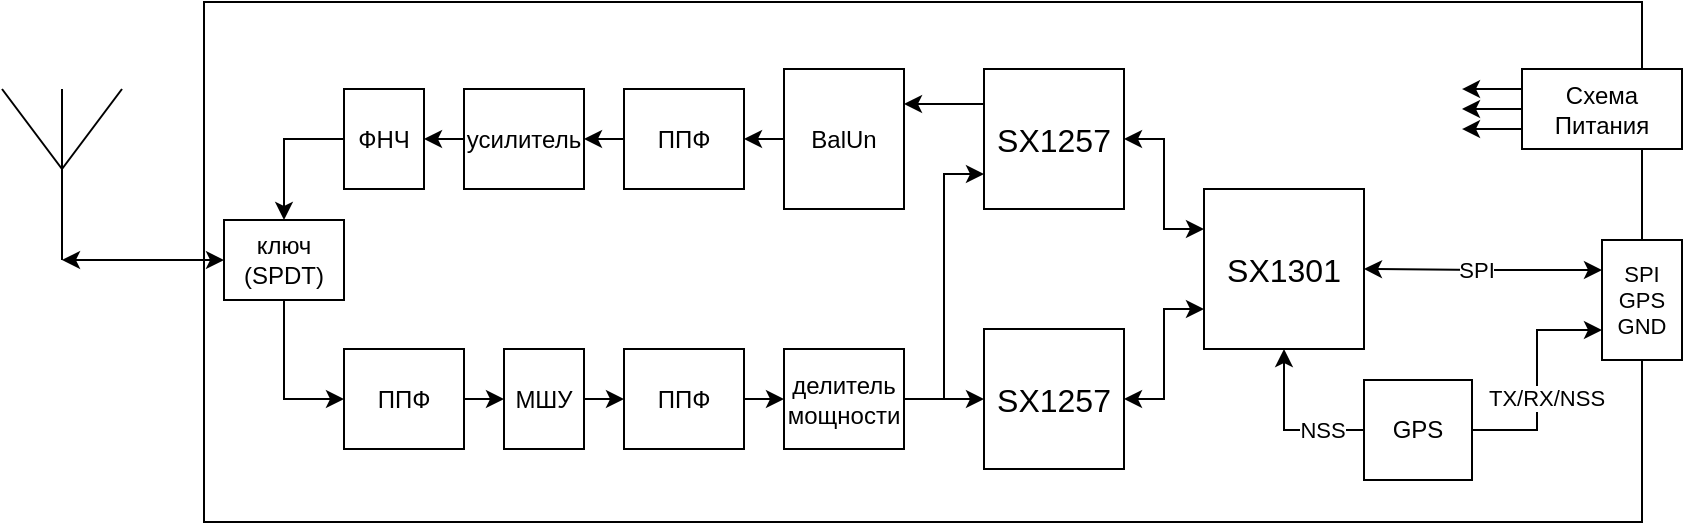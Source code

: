 <mxfile version="17.2.1" type="device"><diagram id="e5EDu2qwCBlxeK7JIWWs" name="Страница 1"><mxGraphModel dx="2207" dy="648" grid="1" gridSize="10" guides="1" tooltips="1" connect="1" arrows="1" fold="1" page="1" pageScale="1" pageWidth="1169" pageHeight="827" math="0" shadow="0"><root><mxCell id="0"/><mxCell id="1" parent="0"/><mxCell id="J1iFn9EpqeiMssthW-kF-1" value="" style="rounded=0;whiteSpace=wrap;html=1;" parent="1" vertex="1"><mxGeometry x="-939" y="370" width="719" height="260" as="geometry"/></mxCell><mxCell id="J1iFn9EpqeiMssthW-kF-2" style="edgeStyle=orthogonalEdgeStyle;rounded=0;orthogonalLoop=1;jettySize=auto;html=1;exitX=0;exitY=0.25;exitDx=0;exitDy=0;entryX=1;entryY=0.5;entryDx=0;entryDy=0;fontSize=16;startArrow=classic;startFill=1;" parent="1" source="J1iFn9EpqeiMssthW-kF-3" target="J1iFn9EpqeiMssthW-kF-5" edge="1"><mxGeometry relative="1" as="geometry"/></mxCell><mxCell id="J1iFn9EpqeiMssthW-kF-3" value="SX1301" style="whiteSpace=wrap;html=1;aspect=fixed;fontSize=16;align=center;" parent="1" vertex="1"><mxGeometry x="-439" y="463.5" width="80" height="80" as="geometry"/></mxCell><mxCell id="J1iFn9EpqeiMssthW-kF-4" style="edgeStyle=orthogonalEdgeStyle;rounded=0;orthogonalLoop=1;jettySize=auto;html=1;exitX=0;exitY=0.25;exitDx=0;exitDy=0;entryX=1;entryY=0.25;entryDx=0;entryDy=0;" parent="1" source="J1iFn9EpqeiMssthW-kF-5" target="J1iFn9EpqeiMssthW-kF-9" edge="1"><mxGeometry relative="1" as="geometry"/></mxCell><mxCell id="J1iFn9EpqeiMssthW-kF-5" value="SX1257" style="whiteSpace=wrap;html=1;aspect=fixed;fontSize=16;align=center;" parent="1" vertex="1"><mxGeometry x="-549" y="403.5" width="70" height="70" as="geometry"/></mxCell><mxCell id="J1iFn9EpqeiMssthW-kF-6" style="edgeStyle=orthogonalEdgeStyle;rounded=0;orthogonalLoop=1;jettySize=auto;html=1;exitX=1;exitY=0.5;exitDx=0;exitDy=0;entryX=0;entryY=0.75;entryDx=0;entryDy=0;fontSize=16;startArrow=classic;startFill=1;" parent="1" source="J1iFn9EpqeiMssthW-kF-7" target="J1iFn9EpqeiMssthW-kF-3" edge="1"><mxGeometry relative="1" as="geometry"/></mxCell><mxCell id="J1iFn9EpqeiMssthW-kF-7" value="SX1257" style="whiteSpace=wrap;html=1;aspect=fixed;fontSize=16;align=center;" parent="1" vertex="1"><mxGeometry x="-549" y="533.5" width="70" height="70" as="geometry"/></mxCell><mxCell id="J1iFn9EpqeiMssthW-kF-8" style="edgeStyle=orthogonalEdgeStyle;rounded=0;orthogonalLoop=1;jettySize=auto;html=1;exitX=0;exitY=0.5;exitDx=0;exitDy=0;entryX=1;entryY=0.5;entryDx=0;entryDy=0;" parent="1" source="J1iFn9EpqeiMssthW-kF-9" target="J1iFn9EpqeiMssthW-kF-11" edge="1"><mxGeometry relative="1" as="geometry"/></mxCell><mxCell id="J1iFn9EpqeiMssthW-kF-9" value="BalUn" style="rounded=0;whiteSpace=wrap;html=1;" parent="1" vertex="1"><mxGeometry x="-649" y="403.5" width="60" height="70" as="geometry"/></mxCell><mxCell id="J1iFn9EpqeiMssthW-kF-10" style="edgeStyle=orthogonalEdgeStyle;rounded=0;orthogonalLoop=1;jettySize=auto;html=1;exitX=0;exitY=0.5;exitDx=0;exitDy=0;entryX=1;entryY=0.5;entryDx=0;entryDy=0;" parent="1" source="J1iFn9EpqeiMssthW-kF-11" target="J1iFn9EpqeiMssthW-kF-13" edge="1"><mxGeometry relative="1" as="geometry"/></mxCell><mxCell id="J1iFn9EpqeiMssthW-kF-11" value="ППФ" style="rounded=0;whiteSpace=wrap;html=1;" parent="1" vertex="1"><mxGeometry x="-729" y="413.5" width="60" height="50" as="geometry"/></mxCell><mxCell id="J1iFn9EpqeiMssthW-kF-12" style="edgeStyle=orthogonalEdgeStyle;rounded=0;orthogonalLoop=1;jettySize=auto;html=1;exitX=0;exitY=0.5;exitDx=0;exitDy=0;entryX=1;entryY=0.5;entryDx=0;entryDy=0;" parent="1" source="J1iFn9EpqeiMssthW-kF-13" target="J1iFn9EpqeiMssthW-kF-15" edge="1"><mxGeometry relative="1" as="geometry"/></mxCell><mxCell id="J1iFn9EpqeiMssthW-kF-13" value="усилитель" style="rounded=0;whiteSpace=wrap;html=1;" parent="1" vertex="1"><mxGeometry x="-809" y="413.5" width="60" height="50" as="geometry"/></mxCell><mxCell id="J1iFn9EpqeiMssthW-kF-14" style="edgeStyle=orthogonalEdgeStyle;rounded=0;orthogonalLoop=1;jettySize=auto;html=1;exitX=0;exitY=0.5;exitDx=0;exitDy=0;entryX=0.5;entryY=0;entryDx=0;entryDy=0;" parent="1" source="J1iFn9EpqeiMssthW-kF-15" target="J1iFn9EpqeiMssthW-kF-27" edge="1"><mxGeometry relative="1" as="geometry"/></mxCell><mxCell id="J1iFn9EpqeiMssthW-kF-15" value="ФНЧ" style="rounded=0;whiteSpace=wrap;html=1;" parent="1" vertex="1"><mxGeometry x="-869" y="413.5" width="40" height="50" as="geometry"/></mxCell><mxCell id="J1iFn9EpqeiMssthW-kF-16" style="edgeStyle=orthogonalEdgeStyle;rounded=0;orthogonalLoop=1;jettySize=auto;html=1;exitX=1;exitY=0.5;exitDx=0;exitDy=0;entryX=0;entryY=0.75;entryDx=0;entryDy=0;" parent="1" source="J1iFn9EpqeiMssthW-kF-18" target="J1iFn9EpqeiMssthW-kF-5" edge="1"><mxGeometry relative="1" as="geometry"/></mxCell><mxCell id="J1iFn9EpqeiMssthW-kF-17" style="edgeStyle=orthogonalEdgeStyle;rounded=0;orthogonalLoop=1;jettySize=auto;html=1;exitX=1;exitY=0.5;exitDx=0;exitDy=0;entryX=0;entryY=0.5;entryDx=0;entryDy=0;" parent="1" source="J1iFn9EpqeiMssthW-kF-18" target="J1iFn9EpqeiMssthW-kF-7" edge="1"><mxGeometry relative="1" as="geometry"/></mxCell><mxCell id="J1iFn9EpqeiMssthW-kF-18" value="делитель мощности" style="rounded=0;whiteSpace=wrap;html=1;" parent="1" vertex="1"><mxGeometry x="-649" y="543.5" width="60" height="50" as="geometry"/></mxCell><mxCell id="J1iFn9EpqeiMssthW-kF-19" style="edgeStyle=orthogonalEdgeStyle;rounded=0;orthogonalLoop=1;jettySize=auto;html=1;exitX=1;exitY=0.5;exitDx=0;exitDy=0;entryX=0;entryY=0.5;entryDx=0;entryDy=0;" parent="1" source="J1iFn9EpqeiMssthW-kF-20" target="J1iFn9EpqeiMssthW-kF-18" edge="1"><mxGeometry relative="1" as="geometry"/></mxCell><mxCell id="J1iFn9EpqeiMssthW-kF-20" value="ППФ" style="rounded=0;whiteSpace=wrap;html=1;" parent="1" vertex="1"><mxGeometry x="-729" y="543.5" width="60" height="50" as="geometry"/></mxCell><mxCell id="J1iFn9EpqeiMssthW-kF-21" style="edgeStyle=orthogonalEdgeStyle;rounded=0;orthogonalLoop=1;jettySize=auto;html=1;exitX=1;exitY=0.5;exitDx=0;exitDy=0;entryX=0;entryY=0.5;entryDx=0;entryDy=0;" parent="1" source="J1iFn9EpqeiMssthW-kF-22" target="J1iFn9EpqeiMssthW-kF-20" edge="1"><mxGeometry relative="1" as="geometry"/></mxCell><mxCell id="J1iFn9EpqeiMssthW-kF-22" value="МШУ" style="rounded=0;whiteSpace=wrap;html=1;" parent="1" vertex="1"><mxGeometry x="-789" y="543.5" width="40" height="50" as="geometry"/></mxCell><mxCell id="J1iFn9EpqeiMssthW-kF-23" style="edgeStyle=orthogonalEdgeStyle;rounded=0;orthogonalLoop=1;jettySize=auto;html=1;exitX=1;exitY=0.5;exitDx=0;exitDy=0;entryX=0;entryY=0.5;entryDx=0;entryDy=0;" parent="1" source="J1iFn9EpqeiMssthW-kF-24" target="J1iFn9EpqeiMssthW-kF-22" edge="1"><mxGeometry relative="1" as="geometry"/></mxCell><mxCell id="J1iFn9EpqeiMssthW-kF-24" value="ППФ" style="rounded=0;whiteSpace=wrap;html=1;" parent="1" vertex="1"><mxGeometry x="-869" y="543.5" width="60" height="50" as="geometry"/></mxCell><mxCell id="J1iFn9EpqeiMssthW-kF-25" style="edgeStyle=orthogonalEdgeStyle;rounded=0;orthogonalLoop=1;jettySize=auto;html=1;exitX=0.5;exitY=1;exitDx=0;exitDy=0;entryX=0;entryY=0.5;entryDx=0;entryDy=0;" parent="1" source="J1iFn9EpqeiMssthW-kF-27" target="J1iFn9EpqeiMssthW-kF-24" edge="1"><mxGeometry relative="1" as="geometry"/></mxCell><mxCell id="J1iFn9EpqeiMssthW-kF-26" style="edgeStyle=orthogonalEdgeStyle;rounded=0;orthogonalLoop=1;jettySize=auto;html=1;fontSize=11;startArrow=classic;startFill=1;" parent="1" source="J1iFn9EpqeiMssthW-kF-27" edge="1"><mxGeometry relative="1" as="geometry"><mxPoint x="-1010" y="499" as="targetPoint"/><mxPoint x="-930" y="499" as="sourcePoint"/><Array as="points"/></mxGeometry></mxCell><mxCell id="J1iFn9EpqeiMssthW-kF-27" value="ключ&lt;br&gt;(SPDT)" style="rounded=0;whiteSpace=wrap;html=1;" parent="1" vertex="1"><mxGeometry x="-929" y="479" width="60" height="40" as="geometry"/></mxCell><mxCell id="J1iFn9EpqeiMssthW-kF-28" style="edgeStyle=orthogonalEdgeStyle;rounded=0;orthogonalLoop=1;jettySize=auto;html=1;exitX=0;exitY=0.25;exitDx=0;exitDy=0;entryX=1;entryY=0.5;entryDx=0;entryDy=0;fontSize=11;startArrow=classic;startFill=1;" parent="1" source="J1iFn9EpqeiMssthW-kF-30" target="J1iFn9EpqeiMssthW-kF-3" edge="1"><mxGeometry relative="1" as="geometry"><mxPoint x="-299" y="503.5" as="sourcePoint"/></mxGeometry></mxCell><mxCell id="J1iFn9EpqeiMssthW-kF-29" value="SPI" style="edgeLabel;html=1;align=center;verticalAlign=middle;resizable=0;points=[];fontSize=11;" parent="J1iFn9EpqeiMssthW-kF-28" vertex="1" connectable="0"><mxGeometry x="0.135" y="1" relative="1" as="geometry"><mxPoint x="4" y="-1" as="offset"/></mxGeometry></mxCell><mxCell id="J1iFn9EpqeiMssthW-kF-30" value="SPI&lt;br&gt;GPS&lt;br&gt;GND" style="rounded=0;whiteSpace=wrap;html=1;fontSize=11;" parent="1" vertex="1"><mxGeometry x="-240" y="489" width="40" height="60" as="geometry"/></mxCell><mxCell id="J1iFn9EpqeiMssthW-kF-31" value="" style="endArrow=none;html=1;rounded=0;" parent="1" edge="1"><mxGeometry width="50" height="50" relative="1" as="geometry"><mxPoint x="-1010" y="499" as="sourcePoint"/><mxPoint x="-1010" y="413.5" as="targetPoint"/></mxGeometry></mxCell><mxCell id="J1iFn9EpqeiMssthW-kF-32" value="" style="endArrow=none;html=1;rounded=0;" parent="1" edge="1"><mxGeometry width="50" height="50" relative="1" as="geometry"><mxPoint x="-1010" y="453.5" as="sourcePoint"/><mxPoint x="-1040" y="413.5" as="targetPoint"/></mxGeometry></mxCell><mxCell id="J1iFn9EpqeiMssthW-kF-33" value="" style="endArrow=none;html=1;rounded=0;" parent="1" edge="1"><mxGeometry width="50" height="50" relative="1" as="geometry"><mxPoint x="-1010" y="453.5" as="sourcePoint"/><mxPoint x="-980" y="413.5" as="targetPoint"/></mxGeometry></mxCell><mxCell id="J1iFn9EpqeiMssthW-kF-34" style="edgeStyle=orthogonalEdgeStyle;rounded=0;orthogonalLoop=1;jettySize=auto;html=1;entryX=0.5;entryY=1;entryDx=0;entryDy=0;" parent="1" source="J1iFn9EpqeiMssthW-kF-38" target="J1iFn9EpqeiMssthW-kF-3" edge="1"><mxGeometry relative="1" as="geometry"><Array as="points"><mxPoint x="-399" y="584"/></Array></mxGeometry></mxCell><mxCell id="J1iFn9EpqeiMssthW-kF-35" value="NSS" style="edgeLabel;html=1;align=center;verticalAlign=middle;resizable=0;points=[];" parent="J1iFn9EpqeiMssthW-kF-34" vertex="1" connectable="0"><mxGeometry x="-0.275" y="-3" relative="1" as="geometry"><mxPoint x="8" y="3" as="offset"/></mxGeometry></mxCell><mxCell id="J1iFn9EpqeiMssthW-kF-36" style="edgeStyle=orthogonalEdgeStyle;rounded=0;orthogonalLoop=1;jettySize=auto;html=1;exitX=1;exitY=0.5;exitDx=0;exitDy=0;entryX=0;entryY=0.75;entryDx=0;entryDy=0;" parent="1" source="J1iFn9EpqeiMssthW-kF-38" target="J1iFn9EpqeiMssthW-kF-30" edge="1"><mxGeometry relative="1" as="geometry"/></mxCell><mxCell id="J1iFn9EpqeiMssthW-kF-37" value="TX/RX/NSS" style="edgeLabel;html=1;align=center;verticalAlign=middle;resizable=0;points=[];" parent="J1iFn9EpqeiMssthW-kF-36" vertex="1" connectable="0"><mxGeometry x="-0.722" y="2" relative="1" as="geometry"><mxPoint x="21" y="-14" as="offset"/></mxGeometry></mxCell><mxCell id="J1iFn9EpqeiMssthW-kF-38" value="GPS" style="rounded=0;whiteSpace=wrap;html=1;" parent="1" vertex="1"><mxGeometry x="-359" y="559" width="54" height="50" as="geometry"/></mxCell><mxCell id="J1iFn9EpqeiMssthW-kF-40" style="edgeStyle=orthogonalEdgeStyle;rounded=0;orthogonalLoop=1;jettySize=auto;html=1;exitX=0;exitY=0.5;exitDx=0;exitDy=0;" parent="1" source="J1iFn9EpqeiMssthW-kF-39" edge="1"><mxGeometry relative="1" as="geometry"><mxPoint x="-310" y="423.5" as="targetPoint"/></mxGeometry></mxCell><mxCell id="J1iFn9EpqeiMssthW-kF-42" style="edgeStyle=orthogonalEdgeStyle;rounded=0;orthogonalLoop=1;jettySize=auto;html=1;exitX=0;exitY=0.25;exitDx=0;exitDy=0;" parent="1" source="J1iFn9EpqeiMssthW-kF-39" edge="1"><mxGeometry relative="1" as="geometry"><mxPoint x="-310" y="413.535" as="targetPoint"/></mxGeometry></mxCell><mxCell id="J1iFn9EpqeiMssthW-kF-43" style="edgeStyle=orthogonalEdgeStyle;rounded=0;orthogonalLoop=1;jettySize=auto;html=1;exitX=0;exitY=0.75;exitDx=0;exitDy=0;" parent="1" source="J1iFn9EpqeiMssthW-kF-39" edge="1"><mxGeometry relative="1" as="geometry"><mxPoint x="-310" y="433.535" as="targetPoint"/></mxGeometry></mxCell><mxCell id="J1iFn9EpqeiMssthW-kF-39" value="Схема &lt;br&gt;Питания" style="rounded=0;whiteSpace=wrap;html=1;" parent="1" vertex="1"><mxGeometry x="-280" y="403.5" width="80" height="40" as="geometry"/></mxCell></root></mxGraphModel></diagram></mxfile>